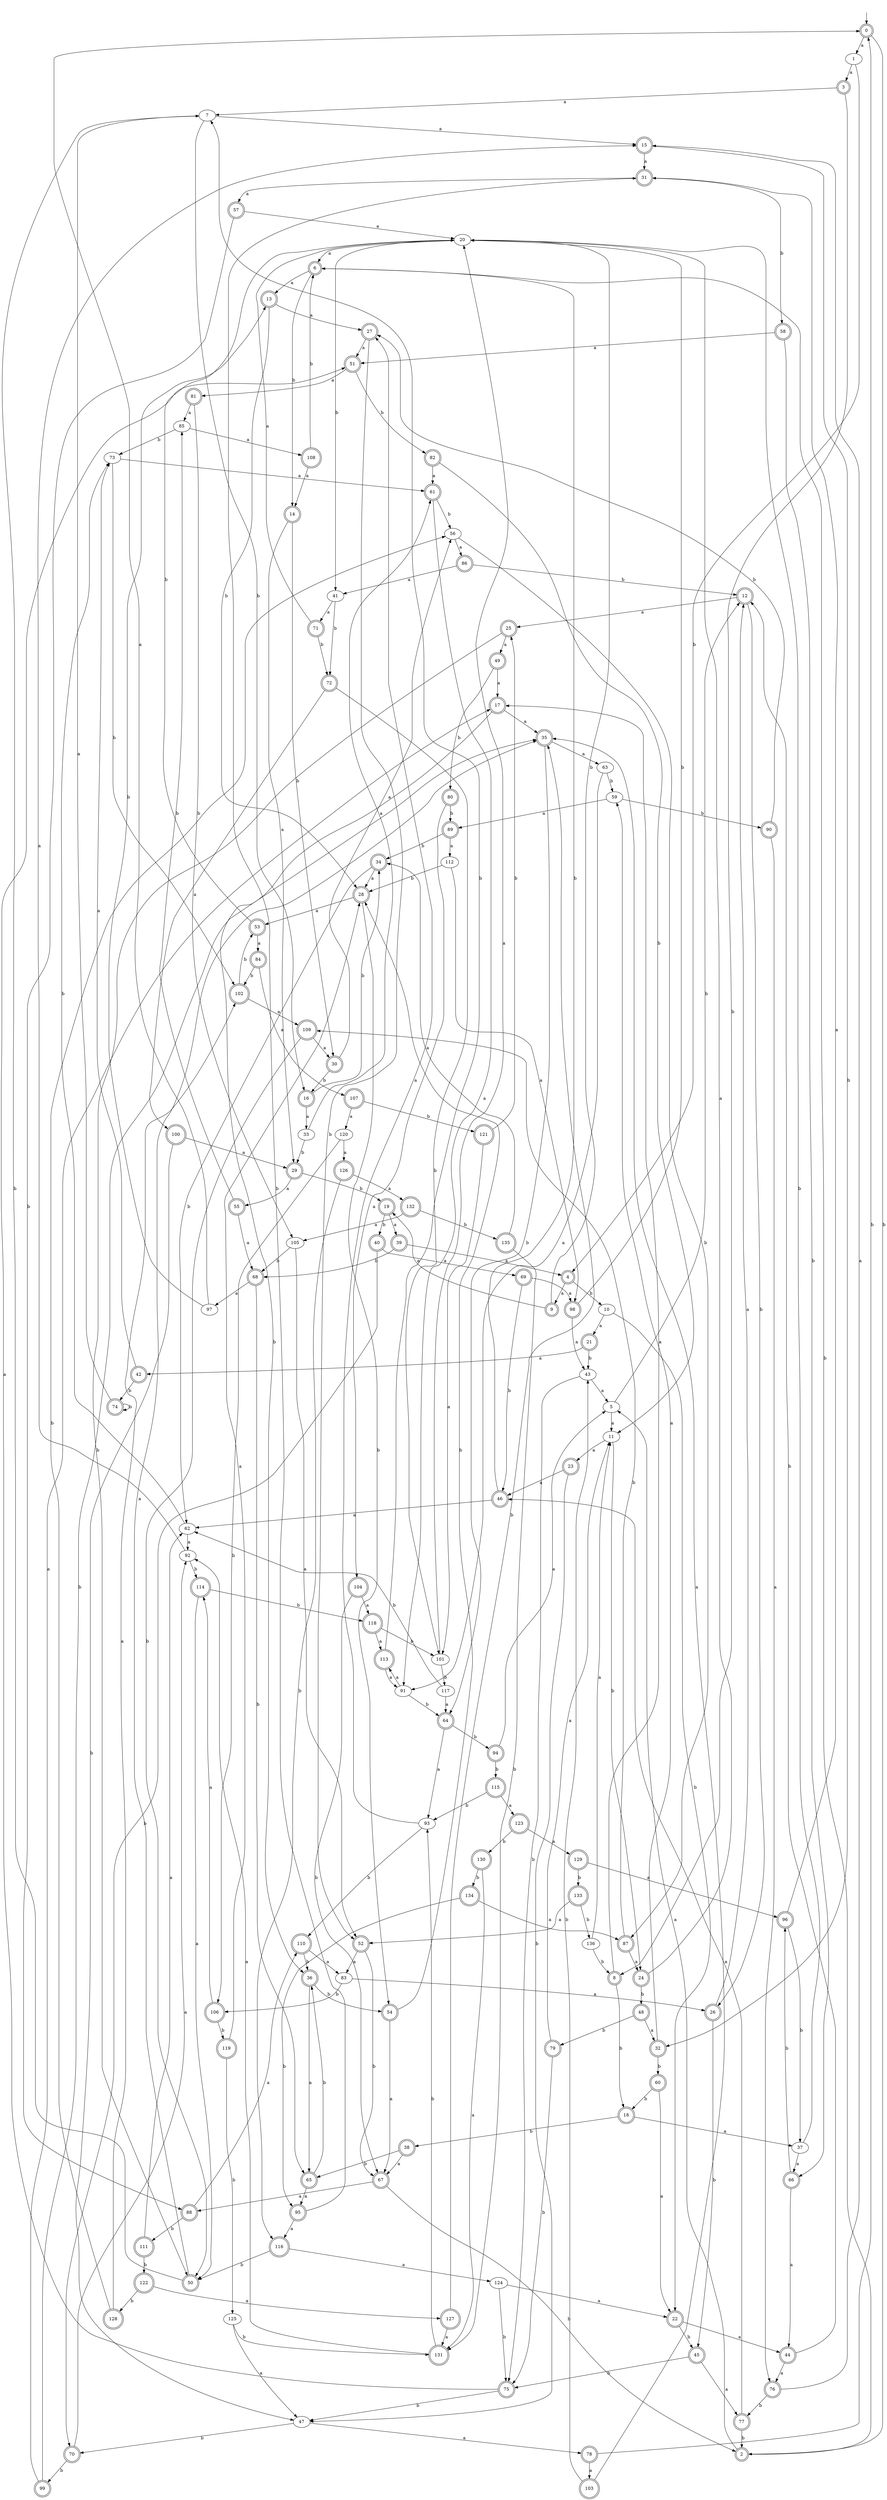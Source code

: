 digraph RandomDFA {
  __start0 [label="", shape=none];
  __start0 -> 0 [label=""];
  0 [shape=circle] [shape=doublecircle]
  0 -> 1 [label="a"]
  0 -> 2 [label="b"]
  1
  1 -> 3 [label="a"]
  1 -> 4 [label="b"]
  2 [shape=doublecircle]
  2 -> 5 [label="a"]
  2 -> 6 [label="b"]
  3 [shape=doublecircle]
  3 -> 7 [label="a"]
  3 -> 8 [label="b"]
  4 [shape=doublecircle]
  4 -> 9 [label="a"]
  4 -> 10 [label="b"]
  5
  5 -> 11 [label="a"]
  5 -> 12 [label="b"]
  6 [shape=doublecircle]
  6 -> 13 [label="a"]
  6 -> 14 [label="b"]
  7
  7 -> 15 [label="a"]
  7 -> 16 [label="b"]
  8 [shape=doublecircle]
  8 -> 17 [label="a"]
  8 -> 18 [label="b"]
  9 [shape=doublecircle]
  9 -> 19 [label="a"]
  9 -> 20 [label="b"]
  10
  10 -> 21 [label="a"]
  10 -> 22 [label="b"]
  11
  11 -> 23 [label="a"]
  11 -> 24 [label="b"]
  12 [shape=doublecircle]
  12 -> 25 [label="a"]
  12 -> 26 [label="b"]
  13 [shape=doublecircle]
  13 -> 27 [label="a"]
  13 -> 28 [label="b"]
  14 [shape=doublecircle]
  14 -> 29 [label="a"]
  14 -> 30 [label="b"]
  15 [shape=doublecircle]
  15 -> 31 [label="a"]
  15 -> 32 [label="b"]
  16 [shape=doublecircle]
  16 -> 33 [label="a"]
  16 -> 34 [label="b"]
  17 [shape=doublecircle]
  17 -> 35 [label="a"]
  17 -> 36 [label="b"]
  18 [shape=doublecircle]
  18 -> 37 [label="a"]
  18 -> 38 [label="b"]
  19 [shape=doublecircle]
  19 -> 39 [label="a"]
  19 -> 40 [label="b"]
  20
  20 -> 6 [label="a"]
  20 -> 41 [label="b"]
  21 [shape=doublecircle]
  21 -> 42 [label="a"]
  21 -> 43 [label="b"]
  22 [shape=doublecircle]
  22 -> 44 [label="a"]
  22 -> 45 [label="b"]
  23 [shape=doublecircle]
  23 -> 46 [label="a"]
  23 -> 47 [label="b"]
  24 [shape=doublecircle]
  24 -> 20 [label="a"]
  24 -> 48 [label="b"]
  25 [shape=doublecircle]
  25 -> 49 [label="a"]
  25 -> 50 [label="b"]
  26 [shape=doublecircle]
  26 -> 12 [label="a"]
  26 -> 45 [label="b"]
  27 [shape=doublecircle]
  27 -> 51 [label="a"]
  27 -> 52 [label="b"]
  28 [shape=doublecircle]
  28 -> 53 [label="a"]
  28 -> 54 [label="b"]
  29 [shape=doublecircle]
  29 -> 55 [label="a"]
  29 -> 19 [label="b"]
  30 [shape=doublecircle]
  30 -> 56 [label="a"]
  30 -> 16 [label="b"]
  31 [shape=doublecircle]
  31 -> 57 [label="a"]
  31 -> 58 [label="b"]
  32 [shape=doublecircle]
  32 -> 59 [label="a"]
  32 -> 60 [label="b"]
  33
  33 -> 61 [label="a"]
  33 -> 29 [label="b"]
  34 [shape=doublecircle]
  34 -> 28 [label="a"]
  34 -> 62 [label="b"]
  35 [shape=doublecircle]
  35 -> 63 [label="a"]
  35 -> 64 [label="b"]
  36 [shape=doublecircle]
  36 -> 65 [label="a"]
  36 -> 54 [label="b"]
  37
  37 -> 66 [label="a"]
  37 -> 20 [label="b"]
  38 [shape=doublecircle]
  38 -> 67 [label="a"]
  38 -> 65 [label="b"]
  39 [shape=doublecircle]
  39 -> 4 [label="a"]
  39 -> 68 [label="b"]
  40 [shape=doublecircle]
  40 -> 69 [label="a"]
  40 -> 70 [label="b"]
  41
  41 -> 71 [label="a"]
  41 -> 72 [label="b"]
  42 [shape=doublecircle]
  42 -> 73 [label="a"]
  42 -> 74 [label="b"]
  43
  43 -> 5 [label="a"]
  43 -> 75 [label="b"]
  44 [shape=doublecircle]
  44 -> 76 [label="a"]
  44 -> 12 [label="b"]
  45 [shape=doublecircle]
  45 -> 77 [label="a"]
  45 -> 75 [label="b"]
  46 [shape=doublecircle]
  46 -> 62 [label="a"]
  46 -> 6 [label="b"]
  47
  47 -> 78 [label="a"]
  47 -> 70 [label="b"]
  48 [shape=doublecircle]
  48 -> 32 [label="a"]
  48 -> 79 [label="b"]
  49 [shape=doublecircle]
  49 -> 17 [label="a"]
  49 -> 80 [label="b"]
  50 [shape=doublecircle]
  50 -> 35 [label="a"]
  50 -> 7 [label="b"]
  51 [shape=doublecircle]
  51 -> 81 [label="a"]
  51 -> 82 [label="b"]
  52 [shape=doublecircle]
  52 -> 83 [label="a"]
  52 -> 67 [label="b"]
  53 [shape=doublecircle]
  53 -> 84 [label="a"]
  53 -> 20 [label="b"]
  54 [shape=doublecircle]
  54 -> 67 [label="a"]
  54 -> 28 [label="b"]
  55 [shape=doublecircle]
  55 -> 68 [label="a"]
  55 -> 85 [label="b"]
  56
  56 -> 86 [label="a"]
  56 -> 87 [label="b"]
  57 [shape=doublecircle]
  57 -> 20 [label="a"]
  57 -> 88 [label="b"]
  58 [shape=doublecircle]
  58 -> 51 [label="a"]
  58 -> 66 [label="b"]
  59
  59 -> 89 [label="a"]
  59 -> 90 [label="b"]
  60 [shape=doublecircle]
  60 -> 22 [label="a"]
  60 -> 18 [label="b"]
  61 [shape=doublecircle]
  61 -> 91 [label="a"]
  61 -> 56 [label="b"]
  62
  62 -> 92 [label="a"]
  62 -> 73 [label="b"]
  63
  63 -> 91 [label="a"]
  63 -> 59 [label="b"]
  64 [shape=doublecircle]
  64 -> 93 [label="a"]
  64 -> 94 [label="b"]
  65 [shape=doublecircle]
  65 -> 95 [label="a"]
  65 -> 36 [label="b"]
  66 [shape=doublecircle]
  66 -> 44 [label="a"]
  66 -> 96 [label="b"]
  67 [shape=doublecircle]
  67 -> 88 [label="a"]
  67 -> 2 [label="b"]
  68 [shape=doublecircle]
  68 -> 97 [label="a"]
  68 -> 65 [label="b"]
  69 [shape=doublecircle]
  69 -> 98 [label="a"]
  69 -> 46 [label="b"]
  70 [shape=doublecircle]
  70 -> 92 [label="a"]
  70 -> 99 [label="b"]
  71 [shape=doublecircle]
  71 -> 20 [label="a"]
  71 -> 72 [label="b"]
  72 [shape=doublecircle]
  72 -> 100 [label="a"]
  72 -> 101 [label="b"]
  73
  73 -> 61 [label="a"]
  73 -> 102 [label="b"]
  74 [shape=doublecircle]
  74 -> 7 [label="a"]
  74 -> 74 [label="b"]
  75 [shape=doublecircle]
  75 -> 51 [label="a"]
  75 -> 47 [label="b"]
  76 [shape=doublecircle]
  76 -> 15 [label="a"]
  76 -> 77 [label="b"]
  77 [shape=doublecircle]
  77 -> 46 [label="a"]
  77 -> 2 [label="b"]
  78 [shape=doublecircle]
  78 -> 103 [label="a"]
  78 -> 0 [label="b"]
  79 [shape=doublecircle]
  79 -> 11 [label="a"]
  79 -> 75 [label="b"]
  80 [shape=doublecircle]
  80 -> 104 [label="a"]
  80 -> 89 [label="b"]
  81 [shape=doublecircle]
  81 -> 85 [label="a"]
  81 -> 105 [label="b"]
  82 [shape=doublecircle]
  82 -> 61 [label="a"]
  82 -> 11 [label="b"]
  83
  83 -> 26 [label="a"]
  83 -> 106 [label="b"]
  84 [shape=doublecircle]
  84 -> 107 [label="a"]
  84 -> 102 [label="b"]
  85
  85 -> 108 [label="a"]
  85 -> 73 [label="b"]
  86 [shape=doublecircle]
  86 -> 41 [label="a"]
  86 -> 12 [label="b"]
  87 [shape=doublecircle]
  87 -> 24 [label="a"]
  87 -> 109 [label="b"]
  88 [shape=doublecircle]
  88 -> 110 [label="a"]
  88 -> 111 [label="b"]
  89 [shape=doublecircle]
  89 -> 112 [label="a"]
  89 -> 34 [label="b"]
  90 [shape=doublecircle]
  90 -> 76 [label="a"]
  90 -> 27 [label="b"]
  91
  91 -> 113 [label="a"]
  91 -> 64 [label="b"]
  92
  92 -> 15 [label="a"]
  92 -> 114 [label="b"]
  93
  93 -> 27 [label="a"]
  93 -> 110 [label="b"]
  94 [shape=doublecircle]
  94 -> 5 [label="a"]
  94 -> 115 [label="b"]
  95 [shape=doublecircle]
  95 -> 116 [label="a"]
  95 -> 31 [label="b"]
  96 [shape=doublecircle]
  96 -> 31 [label="a"]
  96 -> 37 [label="b"]
  97
  97 -> 0 [label="a"]
  97 -> 13 [label="b"]
  98 [shape=doublecircle]
  98 -> 43 [label="a"]
  98 -> 20 [label="b"]
  99 [shape=doublecircle]
  99 -> 17 [label="a"]
  99 -> 35 [label="b"]
  100 [shape=doublecircle]
  100 -> 29 [label="a"]
  100 -> 47 [label="b"]
  101
  101 -> 20 [label="a"]
  101 -> 117 [label="b"]
  102 [shape=doublecircle]
  102 -> 109 [label="a"]
  102 -> 53 [label="b"]
  103 [shape=doublecircle]
  103 -> 35 [label="a"]
  103 -> 43 [label="b"]
  104 [shape=doublecircle]
  104 -> 118 [label="a"]
  104 -> 67 [label="b"]
  105
  105 -> 52 [label="a"]
  105 -> 68 [label="b"]
  106 [shape=doublecircle]
  106 -> 114 [label="a"]
  106 -> 119 [label="b"]
  107 [shape=doublecircle]
  107 -> 120 [label="a"]
  107 -> 121 [label="b"]
  108 [shape=doublecircle]
  108 -> 14 [label="a"]
  108 -> 6 [label="b"]
  109 [shape=doublecircle]
  109 -> 30 [label="a"]
  109 -> 50 [label="b"]
  110 [shape=doublecircle]
  110 -> 83 [label="a"]
  110 -> 36 [label="b"]
  111 [shape=doublecircle]
  111 -> 62 [label="a"]
  111 -> 122 [label="b"]
  112
  112 -> 98 [label="a"]
  112 -> 28 [label="b"]
  113 [shape=doublecircle]
  113 -> 91 [label="a"]
  113 -> 7 [label="b"]
  114 [shape=doublecircle]
  114 -> 50 [label="a"]
  114 -> 118 [label="b"]
  115 [shape=doublecircle]
  115 -> 123 [label="a"]
  115 -> 93 [label="b"]
  116 [shape=doublecircle]
  116 -> 124 [label="a"]
  116 -> 50 [label="b"]
  117
  117 -> 64 [label="a"]
  117 -> 62 [label="b"]
  118 [shape=doublecircle]
  118 -> 113 [label="a"]
  118 -> 101 [label="b"]
  119 [shape=doublecircle]
  119 -> 28 [label="a"]
  119 -> 125 [label="b"]
  120
  120 -> 126 [label="a"]
  120 -> 106 [label="b"]
  121 [shape=doublecircle]
  121 -> 101 [label="a"]
  121 -> 25 [label="b"]
  122 [shape=doublecircle]
  122 -> 127 [label="a"]
  122 -> 128 [label="b"]
  123 [shape=doublecircle]
  123 -> 129 [label="a"]
  123 -> 130 [label="b"]
  124
  124 -> 22 [label="a"]
  124 -> 75 [label="b"]
  125
  125 -> 47 [label="a"]
  125 -> 131 [label="b"]
  126 [shape=doublecircle]
  126 -> 132 [label="a"]
  126 -> 116 [label="b"]
  127 [shape=doublecircle]
  127 -> 131 [label="a"]
  127 -> 35 [label="b"]
  128 [shape=doublecircle]
  128 -> 102 [label="a"]
  128 -> 56 [label="b"]
  129 [shape=doublecircle]
  129 -> 96 [label="a"]
  129 -> 133 [label="b"]
  130 [shape=doublecircle]
  130 -> 131 [label="a"]
  130 -> 134 [label="b"]
  131 [shape=doublecircle]
  131 -> 92 [label="a"]
  131 -> 93 [label="b"]
  132 [shape=doublecircle]
  132 -> 105 [label="a"]
  132 -> 135 [label="b"]
  133 [shape=doublecircle]
  133 -> 52 [label="a"]
  133 -> 136 [label="b"]
  134 [shape=doublecircle]
  134 -> 87 [label="a"]
  134 -> 95 [label="b"]
  135 [shape=doublecircle]
  135 -> 34 [label="a"]
  135 -> 131 [label="b"]
  136
  136 -> 11 [label="a"]
  136 -> 8 [label="b"]
}
